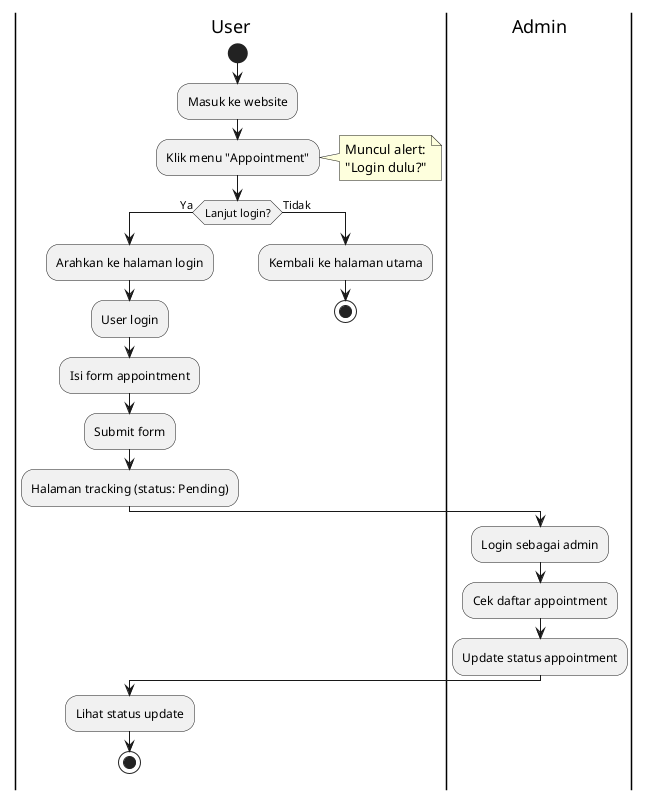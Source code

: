 @startuml
|User|
start
:Masuk ke website;
:Klik menu "Appointment";
note right
Muncul alert:
"Login dulu?"
end note

if (Lanjut login?) then (Ya)
    :Arahkan ke halaman login;
    :User login;
    :Isi form appointment;
    :Submit form;
    :Halaman tracking (status: Pending);
    |Admin|
    :Login sebagai admin;
    :Cek daftar appointment;
    :Update status appointment;
    |User|
    :Lihat status update;
    stop
else (Tidak)
    :Kembali ke halaman utama;
    stop
endif
@enduml
